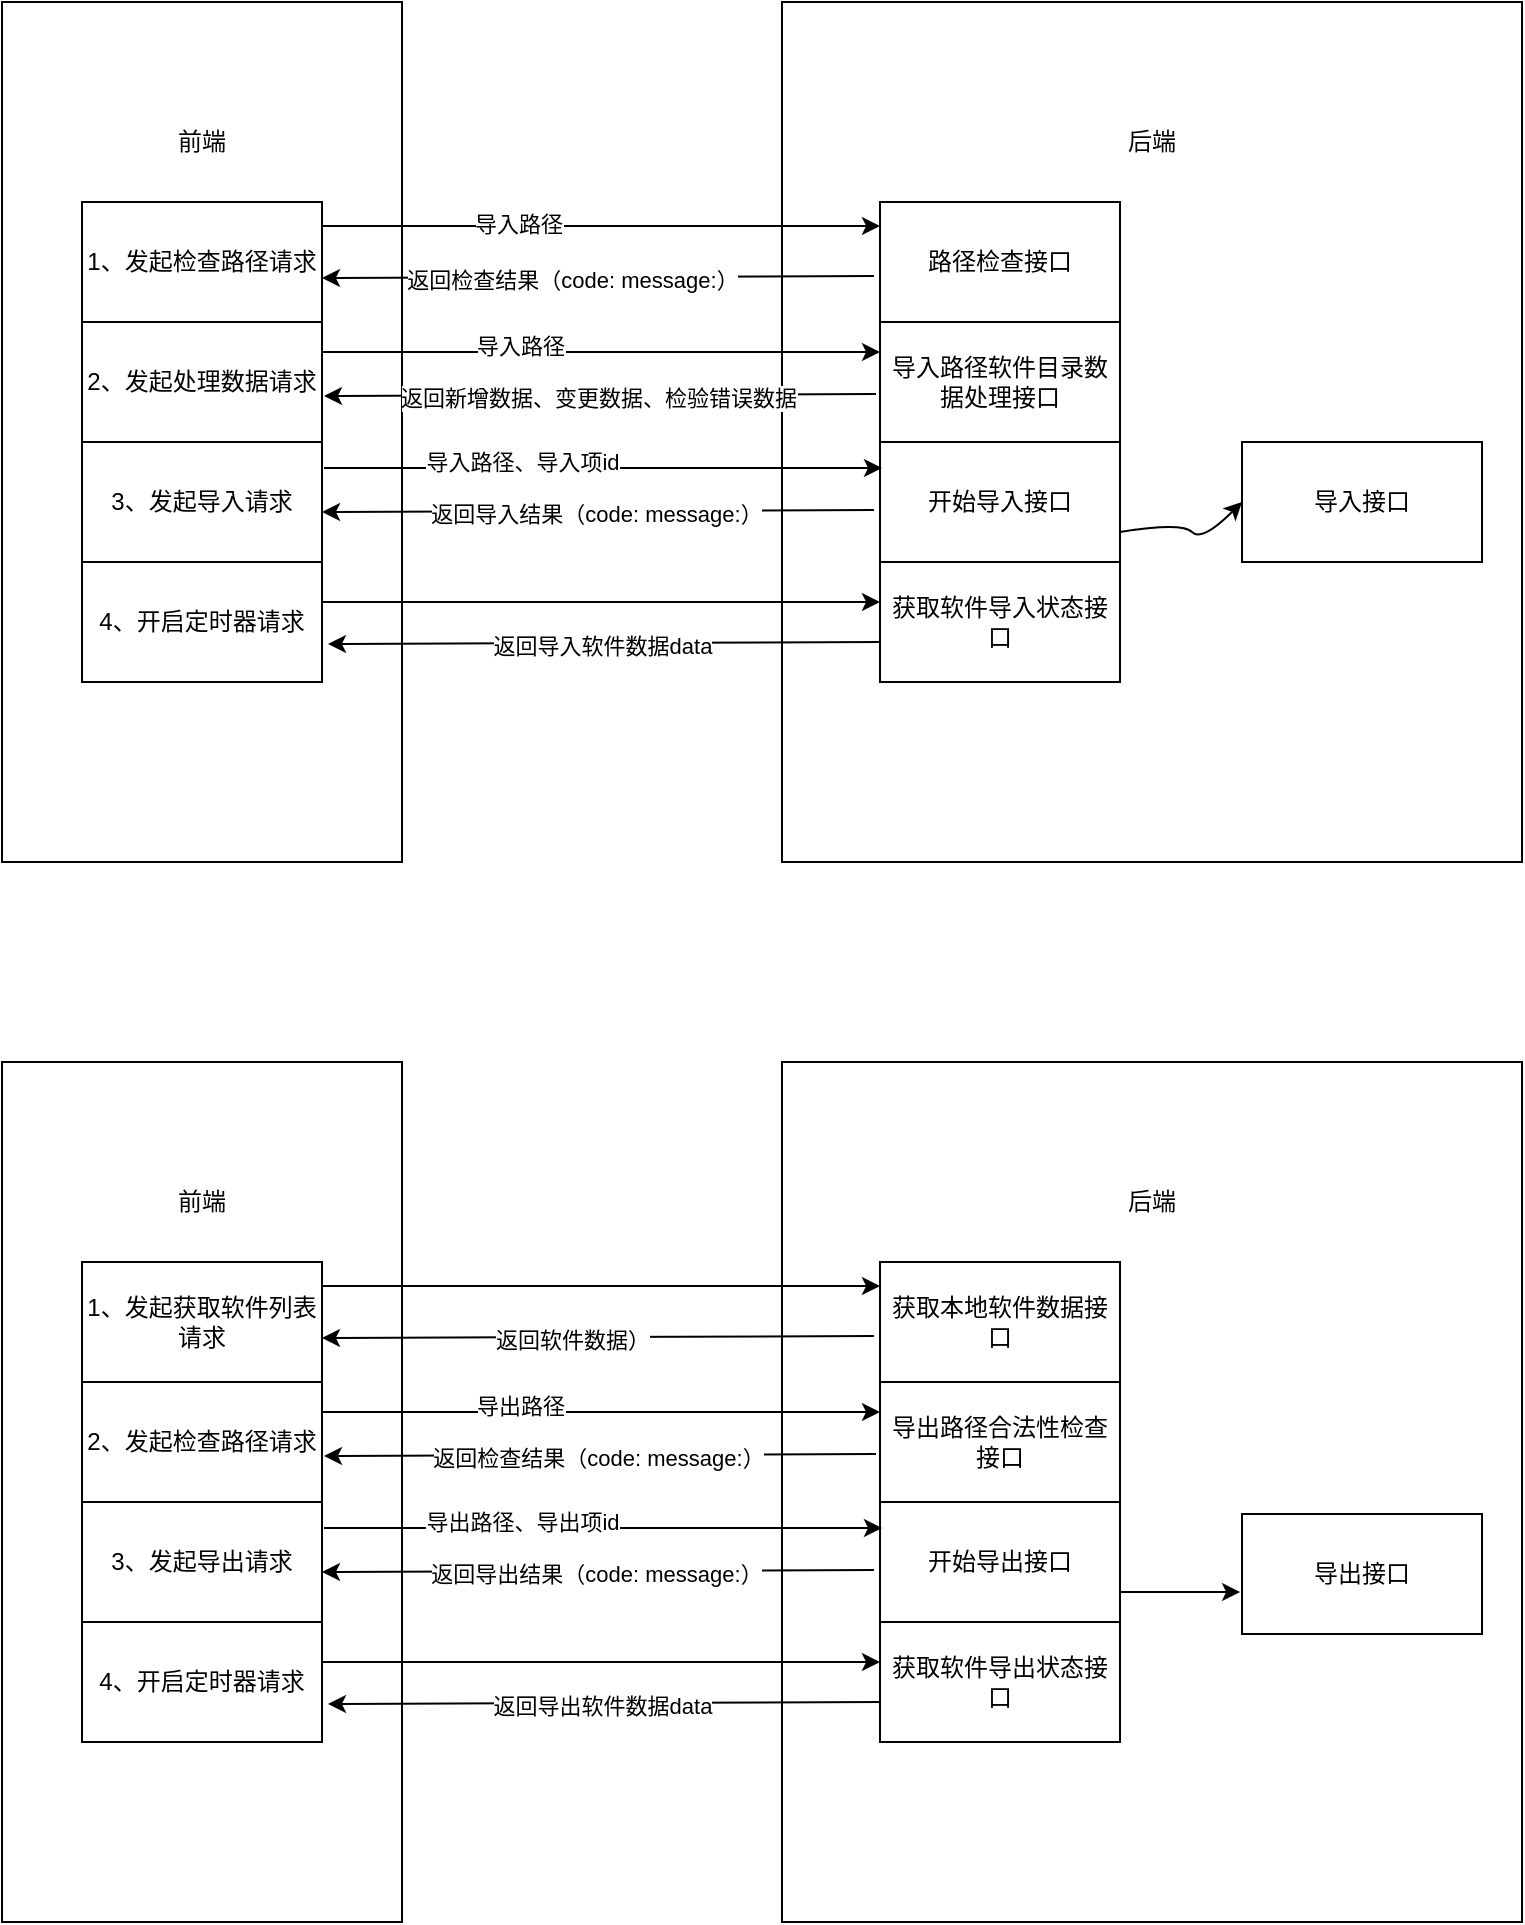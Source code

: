 <mxfile version="14.5.1" type="github">
  <diagram id="j63wtEEbTM9T6A4eodwg" name="Page-1">
    <mxGraphModel dx="942" dy="614" grid="1" gridSize="10" guides="1" tooltips="1" connect="1" arrows="1" fold="1" page="1" pageScale="1" pageWidth="827" pageHeight="1169" math="0" shadow="0">
      <root>
        <mxCell id="0" />
        <mxCell id="1" parent="0" />
        <mxCell id="3LgqNi5izFDMU0osC5SV-33" value="" style="rounded=0;whiteSpace=wrap;html=1;strokeColor=#000000;" parent="1" vertex="1">
          <mxGeometry x="450" y="10" width="370" height="430" as="geometry" />
        </mxCell>
        <mxCell id="3LgqNi5izFDMU0osC5SV-32" value="" style="rounded=0;whiteSpace=wrap;html=1;strokeColor=#000000;" parent="1" vertex="1">
          <mxGeometry x="60" y="10" width="200" height="430" as="geometry" />
        </mxCell>
        <mxCell id="3LgqNi5izFDMU0osC5SV-1" value="1、发起检查路径请求" style="rounded=0;whiteSpace=wrap;html=1;" parent="1" vertex="1">
          <mxGeometry x="100" y="110" width="120" height="60" as="geometry" />
        </mxCell>
        <mxCell id="3LgqNi5izFDMU0osC5SV-2" value="2、发起处理数据请求" style="rounded=0;whiteSpace=wrap;html=1;" parent="1" vertex="1">
          <mxGeometry x="100" y="170" width="120" height="60" as="geometry" />
        </mxCell>
        <mxCell id="3LgqNi5izFDMU0osC5SV-3" value="前端" style="text;html=1;strokeColor=none;fillColor=none;align=center;verticalAlign=middle;whiteSpace=wrap;rounded=0;" parent="1" vertex="1">
          <mxGeometry x="140" y="70" width="40" height="20" as="geometry" />
        </mxCell>
        <mxCell id="3LgqNi5izFDMU0osC5SV-4" value="3、发起导入请求" style="rounded=0;whiteSpace=wrap;html=1;" parent="1" vertex="1">
          <mxGeometry x="100" y="230" width="120" height="60" as="geometry" />
        </mxCell>
        <mxCell id="3LgqNi5izFDMU0osC5SV-5" value="路径检查接口" style="rounded=0;whiteSpace=wrap;html=1;" parent="1" vertex="1">
          <mxGeometry x="499" y="110" width="120" height="60" as="geometry" />
        </mxCell>
        <mxCell id="3LgqNi5izFDMU0osC5SV-7" value="后端" style="text;html=1;strokeColor=none;fillColor=none;align=center;verticalAlign=middle;whiteSpace=wrap;rounded=0;" parent="1" vertex="1">
          <mxGeometry x="615" y="70" width="40" height="20" as="geometry" />
        </mxCell>
        <mxCell id="3LgqNi5izFDMU0osC5SV-8" value="导入路径软件目录数据处理接口" style="rounded=0;whiteSpace=wrap;html=1;strokeColor=#000000;" parent="1" vertex="1">
          <mxGeometry x="499" y="170" width="120" height="60" as="geometry" />
        </mxCell>
        <mxCell id="3LgqNi5izFDMU0osC5SV-9" value="&lt;div&gt;开始导入接口&lt;/div&gt;" style="rounded=0;whiteSpace=wrap;html=1;strokeColor=#000000;" parent="1" vertex="1">
          <mxGeometry x="499" y="230" width="120" height="60" as="geometry" />
        </mxCell>
        <mxCell id="3LgqNi5izFDMU0osC5SV-10" value="" style="endArrow=classic;html=1;entryX=0;entryY=0.5;entryDx=0;entryDy=0;" parent="1" edge="1">
          <mxGeometry width="50" height="50" relative="1" as="geometry">
            <mxPoint x="220" y="122" as="sourcePoint" />
            <mxPoint x="499" y="122" as="targetPoint" />
            <Array as="points">
              <mxPoint x="359" y="122" />
            </Array>
          </mxGeometry>
        </mxCell>
        <mxCell id="3LgqNi5izFDMU0osC5SV-12" value="导入路径" style="edgeLabel;html=1;align=center;verticalAlign=middle;resizable=0;points=[];" parent="3LgqNi5izFDMU0osC5SV-10" vertex="1" connectable="0">
          <mxGeometry x="-0.3" y="1" relative="1" as="geometry">
            <mxPoint as="offset" />
          </mxGeometry>
        </mxCell>
        <mxCell id="3LgqNi5izFDMU0osC5SV-11" value="" style="endArrow=classic;html=1;entryX=1;entryY=0.633;entryDx=0;entryDy=0;entryPerimeter=0;" parent="1" target="3LgqNi5izFDMU0osC5SV-1" edge="1">
          <mxGeometry width="50" height="50" relative="1" as="geometry">
            <mxPoint x="496" y="147" as="sourcePoint" />
            <mxPoint x="257" y="147" as="targetPoint" />
          </mxGeometry>
        </mxCell>
        <mxCell id="3LgqNi5izFDMU0osC5SV-13" value="返回检查结果（code: message:）" style="edgeLabel;html=1;align=center;verticalAlign=middle;resizable=0;points=[];" parent="3LgqNi5izFDMU0osC5SV-11" vertex="1" connectable="0">
          <mxGeometry x="0.347" y="1" relative="1" as="geometry">
            <mxPoint x="35" as="offset" />
          </mxGeometry>
        </mxCell>
        <mxCell id="3LgqNi5izFDMU0osC5SV-14" value="" style="endArrow=classic;html=1;entryX=0;entryY=0.25;entryDx=0;entryDy=0;exitX=1;exitY=0.25;exitDx=0;exitDy=0;" parent="1" source="3LgqNi5izFDMU0osC5SV-2" target="3LgqNi5izFDMU0osC5SV-8" edge="1">
          <mxGeometry width="50" height="50" relative="1" as="geometry">
            <mxPoint x="420" y="290" as="sourcePoint" />
            <mxPoint x="470" y="240" as="targetPoint" />
          </mxGeometry>
        </mxCell>
        <mxCell id="3LgqNi5izFDMU0osC5SV-15" value="导入路径" style="edgeLabel;html=1;align=center;verticalAlign=middle;resizable=0;points=[];" parent="3LgqNi5izFDMU0osC5SV-14" vertex="1" connectable="0">
          <mxGeometry x="-0.326" y="3" relative="1" as="geometry">
            <mxPoint x="5" as="offset" />
          </mxGeometry>
        </mxCell>
        <mxCell id="3LgqNi5izFDMU0osC5SV-16" value="" style="endArrow=classic;html=1;entryX=1;entryY=0.633;entryDx=0;entryDy=0;entryPerimeter=0;" parent="1" edge="1">
          <mxGeometry width="50" height="50" relative="1" as="geometry">
            <mxPoint x="497" y="206" as="sourcePoint" />
            <mxPoint x="221" y="206.98" as="targetPoint" />
          </mxGeometry>
        </mxCell>
        <mxCell id="3LgqNi5izFDMU0osC5SV-17" value="返回新增数据、变更数据、检验错误数据" style="edgeLabel;html=1;align=center;verticalAlign=middle;resizable=0;points=[];" parent="3LgqNi5izFDMU0osC5SV-16" vertex="1" connectable="0">
          <mxGeometry x="0.347" y="1" relative="1" as="geometry">
            <mxPoint x="47" as="offset" />
          </mxGeometry>
        </mxCell>
        <mxCell id="3LgqNi5izFDMU0osC5SV-18" value="" style="endArrow=classic;html=1;entryX=0;entryY=0.25;entryDx=0;entryDy=0;exitX=1;exitY=0.25;exitDx=0;exitDy=0;" parent="1" edge="1">
          <mxGeometry width="50" height="50" relative="1" as="geometry">
            <mxPoint x="221" y="243" as="sourcePoint" />
            <mxPoint x="500" y="243" as="targetPoint" />
          </mxGeometry>
        </mxCell>
        <mxCell id="3LgqNi5izFDMU0osC5SV-19" value="导入路径、导入项id" style="edgeLabel;html=1;align=center;verticalAlign=middle;resizable=0;points=[];" parent="3LgqNi5izFDMU0osC5SV-18" vertex="1" connectable="0">
          <mxGeometry x="-0.326" y="3" relative="1" as="geometry">
            <mxPoint x="5" as="offset" />
          </mxGeometry>
        </mxCell>
        <mxCell id="3LgqNi5izFDMU0osC5SV-20" value="" style="endArrow=classic;html=1;entryX=1;entryY=0.633;entryDx=0;entryDy=0;entryPerimeter=0;" parent="1" edge="1">
          <mxGeometry width="50" height="50" relative="1" as="geometry">
            <mxPoint x="496" y="264" as="sourcePoint" />
            <mxPoint x="220" y="264.98" as="targetPoint" />
          </mxGeometry>
        </mxCell>
        <mxCell id="3LgqNi5izFDMU0osC5SV-21" value="返回导入结果（code: message:）" style="edgeLabel;html=1;align=center;verticalAlign=middle;resizable=0;points=[];" parent="3LgqNi5izFDMU0osC5SV-20" vertex="1" connectable="0">
          <mxGeometry x="0.347" y="1" relative="1" as="geometry">
            <mxPoint x="47" as="offset" />
          </mxGeometry>
        </mxCell>
        <mxCell id="3LgqNi5izFDMU0osC5SV-23" value="导入接口" style="rounded=0;whiteSpace=wrap;html=1;strokeColor=#000000;" parent="1" vertex="1">
          <mxGeometry x="680" y="230" width="120" height="60" as="geometry" />
        </mxCell>
        <mxCell id="3LgqNi5izFDMU0osC5SV-24" value="" style="curved=1;endArrow=classic;html=1;entryX=0;entryY=0.5;entryDx=0;entryDy=0;exitX=1;exitY=0.75;exitDx=0;exitDy=0;" parent="1" source="3LgqNi5izFDMU0osC5SV-9" target="3LgqNi5izFDMU0osC5SV-23" edge="1">
          <mxGeometry width="50" height="50" relative="1" as="geometry">
            <mxPoint x="710" y="290" as="sourcePoint" />
            <mxPoint x="700" y="310" as="targetPoint" />
            <Array as="points">
              <mxPoint x="650" y="270" />
              <mxPoint x="660" y="280" />
            </Array>
          </mxGeometry>
        </mxCell>
        <mxCell id="3LgqNi5izFDMU0osC5SV-25" value="4、开启定时器请求" style="rounded=0;whiteSpace=wrap;html=1;strokeColor=#000000;" parent="1" vertex="1">
          <mxGeometry x="100" y="290" width="120" height="60" as="geometry" />
        </mxCell>
        <mxCell id="3LgqNi5izFDMU0osC5SV-26" value="获取软件导入状态接口" style="rounded=0;whiteSpace=wrap;html=1;strokeColor=#000000;" parent="1" vertex="1">
          <mxGeometry x="499" y="290" width="120" height="60" as="geometry" />
        </mxCell>
        <mxCell id="3LgqNi5izFDMU0osC5SV-27" value="" style="endArrow=classic;html=1;entryX=0;entryY=0.25;entryDx=0;entryDy=0;exitX=1;exitY=0.25;exitDx=0;exitDy=0;" parent="1" edge="1">
          <mxGeometry width="50" height="50" relative="1" as="geometry">
            <mxPoint x="220" y="310" as="sourcePoint" />
            <mxPoint x="499" y="310" as="targetPoint" />
          </mxGeometry>
        </mxCell>
        <mxCell id="3LgqNi5izFDMU0osC5SV-29" value="" style="endArrow=classic;html=1;entryX=1;entryY=0.633;entryDx=0;entryDy=0;entryPerimeter=0;" parent="1" edge="1">
          <mxGeometry width="50" height="50" relative="1" as="geometry">
            <mxPoint x="499" y="330" as="sourcePoint" />
            <mxPoint x="223" y="330.98" as="targetPoint" />
          </mxGeometry>
        </mxCell>
        <mxCell id="3LgqNi5izFDMU0osC5SV-30" value="返回导入软件数据data" style="edgeLabel;html=1;align=center;verticalAlign=middle;resizable=0;points=[];" parent="3LgqNi5izFDMU0osC5SV-29" vertex="1" connectable="0">
          <mxGeometry x="0.347" y="1" relative="1" as="geometry">
            <mxPoint x="47" as="offset" />
          </mxGeometry>
        </mxCell>
        <mxCell id="c-eutI7b3GfY-tSonLv7-3" value="" style="rounded=0;whiteSpace=wrap;html=1;strokeColor=#000000;" vertex="1" parent="1">
          <mxGeometry x="450" y="540" width="370" height="430" as="geometry" />
        </mxCell>
        <mxCell id="c-eutI7b3GfY-tSonLv7-4" value="" style="rounded=0;whiteSpace=wrap;html=1;strokeColor=#000000;" vertex="1" parent="1">
          <mxGeometry x="60" y="540" width="200" height="430" as="geometry" />
        </mxCell>
        <mxCell id="c-eutI7b3GfY-tSonLv7-5" value="1、发起获取软件列表请求" style="rounded=0;whiteSpace=wrap;html=1;" vertex="1" parent="1">
          <mxGeometry x="100" y="640" width="120" height="60" as="geometry" />
        </mxCell>
        <mxCell id="c-eutI7b3GfY-tSonLv7-6" value="2、发起检查路径请求" style="rounded=0;whiteSpace=wrap;html=1;" vertex="1" parent="1">
          <mxGeometry x="100" y="700" width="120" height="60" as="geometry" />
        </mxCell>
        <mxCell id="c-eutI7b3GfY-tSonLv7-7" value="前端" style="text;html=1;strokeColor=none;fillColor=none;align=center;verticalAlign=middle;whiteSpace=wrap;rounded=0;" vertex="1" parent="1">
          <mxGeometry x="140" y="600" width="40" height="20" as="geometry" />
        </mxCell>
        <mxCell id="c-eutI7b3GfY-tSonLv7-8" value="3、发起导出请求" style="rounded=0;whiteSpace=wrap;html=1;" vertex="1" parent="1">
          <mxGeometry x="100" y="760" width="120" height="60" as="geometry" />
        </mxCell>
        <mxCell id="c-eutI7b3GfY-tSonLv7-9" value="获取本地软件数据接口" style="rounded=0;whiteSpace=wrap;html=1;" vertex="1" parent="1">
          <mxGeometry x="499" y="640" width="120" height="60" as="geometry" />
        </mxCell>
        <mxCell id="c-eutI7b3GfY-tSonLv7-10" value="后端" style="text;html=1;strokeColor=none;fillColor=none;align=center;verticalAlign=middle;whiteSpace=wrap;rounded=0;" vertex="1" parent="1">
          <mxGeometry x="615" y="600" width="40" height="20" as="geometry" />
        </mxCell>
        <mxCell id="c-eutI7b3GfY-tSonLv7-11" value="导出路径合法性检查接口" style="rounded=0;whiteSpace=wrap;html=1;strokeColor=#000000;" vertex="1" parent="1">
          <mxGeometry x="499" y="700" width="120" height="60" as="geometry" />
        </mxCell>
        <mxCell id="c-eutI7b3GfY-tSonLv7-12" value="&lt;div&gt;开始导出接口&lt;/div&gt;" style="rounded=0;whiteSpace=wrap;html=1;strokeColor=#000000;" vertex="1" parent="1">
          <mxGeometry x="499" y="760" width="120" height="60" as="geometry" />
        </mxCell>
        <mxCell id="c-eutI7b3GfY-tSonLv7-13" value="" style="endArrow=classic;html=1;entryX=0;entryY=0.5;entryDx=0;entryDy=0;" edge="1" parent="1">
          <mxGeometry width="50" height="50" relative="1" as="geometry">
            <mxPoint x="220" y="652" as="sourcePoint" />
            <mxPoint x="499" y="652" as="targetPoint" />
            <Array as="points">
              <mxPoint x="359" y="652" />
            </Array>
          </mxGeometry>
        </mxCell>
        <mxCell id="c-eutI7b3GfY-tSonLv7-15" value="" style="endArrow=classic;html=1;entryX=1;entryY=0.633;entryDx=0;entryDy=0;entryPerimeter=0;" edge="1" parent="1" target="c-eutI7b3GfY-tSonLv7-5">
          <mxGeometry width="50" height="50" relative="1" as="geometry">
            <mxPoint x="496" y="677" as="sourcePoint" />
            <mxPoint x="257" y="677" as="targetPoint" />
          </mxGeometry>
        </mxCell>
        <mxCell id="c-eutI7b3GfY-tSonLv7-16" value="返回软件数据）" style="edgeLabel;html=1;align=center;verticalAlign=middle;resizable=0;points=[];" vertex="1" connectable="0" parent="c-eutI7b3GfY-tSonLv7-15">
          <mxGeometry x="0.347" y="1" relative="1" as="geometry">
            <mxPoint x="35" as="offset" />
          </mxGeometry>
        </mxCell>
        <mxCell id="c-eutI7b3GfY-tSonLv7-17" value="" style="endArrow=classic;html=1;entryX=0;entryY=0.25;entryDx=0;entryDy=0;exitX=1;exitY=0.25;exitDx=0;exitDy=0;" edge="1" parent="1" source="c-eutI7b3GfY-tSonLv7-6" target="c-eutI7b3GfY-tSonLv7-11">
          <mxGeometry width="50" height="50" relative="1" as="geometry">
            <mxPoint x="420" y="820" as="sourcePoint" />
            <mxPoint x="470" y="770" as="targetPoint" />
          </mxGeometry>
        </mxCell>
        <mxCell id="c-eutI7b3GfY-tSonLv7-18" value="导出路径" style="edgeLabel;html=1;align=center;verticalAlign=middle;resizable=0;points=[];" vertex="1" connectable="0" parent="c-eutI7b3GfY-tSonLv7-17">
          <mxGeometry x="-0.326" y="3" relative="1" as="geometry">
            <mxPoint x="5" as="offset" />
          </mxGeometry>
        </mxCell>
        <mxCell id="c-eutI7b3GfY-tSonLv7-19" value="" style="endArrow=classic;html=1;entryX=1;entryY=0.633;entryDx=0;entryDy=0;entryPerimeter=0;" edge="1" parent="1">
          <mxGeometry width="50" height="50" relative="1" as="geometry">
            <mxPoint x="497" y="736" as="sourcePoint" />
            <mxPoint x="221" y="736.98" as="targetPoint" />
          </mxGeometry>
        </mxCell>
        <mxCell id="c-eutI7b3GfY-tSonLv7-20" value="返回检查结果（code: message:）" style="edgeLabel;html=1;align=center;verticalAlign=middle;resizable=0;points=[];" vertex="1" connectable="0" parent="c-eutI7b3GfY-tSonLv7-19">
          <mxGeometry x="0.347" y="1" relative="1" as="geometry">
            <mxPoint x="47" as="offset" />
          </mxGeometry>
        </mxCell>
        <mxCell id="c-eutI7b3GfY-tSonLv7-21" value="" style="endArrow=classic;html=1;entryX=0;entryY=0.25;entryDx=0;entryDy=0;exitX=1;exitY=0.25;exitDx=0;exitDy=0;" edge="1" parent="1">
          <mxGeometry width="50" height="50" relative="1" as="geometry">
            <mxPoint x="221" y="773" as="sourcePoint" />
            <mxPoint x="500" y="773" as="targetPoint" />
          </mxGeometry>
        </mxCell>
        <mxCell id="c-eutI7b3GfY-tSonLv7-22" value="导出路径、导出项id" style="edgeLabel;html=1;align=center;verticalAlign=middle;resizable=0;points=[];" vertex="1" connectable="0" parent="c-eutI7b3GfY-tSonLv7-21">
          <mxGeometry x="-0.326" y="3" relative="1" as="geometry">
            <mxPoint x="5" as="offset" />
          </mxGeometry>
        </mxCell>
        <mxCell id="c-eutI7b3GfY-tSonLv7-23" value="" style="endArrow=classic;html=1;entryX=1;entryY=0.633;entryDx=0;entryDy=0;entryPerimeter=0;" edge="1" parent="1">
          <mxGeometry width="50" height="50" relative="1" as="geometry">
            <mxPoint x="496" y="794" as="sourcePoint" />
            <mxPoint x="220" y="794.98" as="targetPoint" />
          </mxGeometry>
        </mxCell>
        <mxCell id="c-eutI7b3GfY-tSonLv7-24" value="返回导出结果（code: message:）" style="edgeLabel;html=1;align=center;verticalAlign=middle;resizable=0;points=[];" vertex="1" connectable="0" parent="c-eutI7b3GfY-tSonLv7-23">
          <mxGeometry x="0.347" y="1" relative="1" as="geometry">
            <mxPoint x="47" as="offset" />
          </mxGeometry>
        </mxCell>
        <mxCell id="c-eutI7b3GfY-tSonLv7-25" value="导出接口" style="rounded=0;whiteSpace=wrap;html=1;strokeColor=#000000;" vertex="1" parent="1">
          <mxGeometry x="680" y="766" width="120" height="60" as="geometry" />
        </mxCell>
        <mxCell id="c-eutI7b3GfY-tSonLv7-26" value="" style="curved=1;endArrow=classic;html=1;entryX=-0.008;entryY=0.65;entryDx=0;entryDy=0;exitX=1;exitY=0.75;exitDx=0;exitDy=0;entryPerimeter=0;" edge="1" parent="1" source="c-eutI7b3GfY-tSonLv7-12" target="c-eutI7b3GfY-tSonLv7-25">
          <mxGeometry width="50" height="50" relative="1" as="geometry">
            <mxPoint x="710" y="820" as="sourcePoint" />
            <mxPoint x="700" y="840" as="targetPoint" />
            <Array as="points" />
          </mxGeometry>
        </mxCell>
        <mxCell id="c-eutI7b3GfY-tSonLv7-27" value="4、开启定时器请求" style="rounded=0;whiteSpace=wrap;html=1;strokeColor=#000000;" vertex="1" parent="1">
          <mxGeometry x="100" y="820" width="120" height="60" as="geometry" />
        </mxCell>
        <mxCell id="c-eutI7b3GfY-tSonLv7-28" value="获取软件导出状态接口" style="rounded=0;whiteSpace=wrap;html=1;strokeColor=#000000;" vertex="1" parent="1">
          <mxGeometry x="499" y="820" width="120" height="60" as="geometry" />
        </mxCell>
        <mxCell id="c-eutI7b3GfY-tSonLv7-29" value="" style="endArrow=classic;html=1;entryX=0;entryY=0.25;entryDx=0;entryDy=0;exitX=1;exitY=0.25;exitDx=0;exitDy=0;" edge="1" parent="1">
          <mxGeometry width="50" height="50" relative="1" as="geometry">
            <mxPoint x="220" y="840" as="sourcePoint" />
            <mxPoint x="499" y="840" as="targetPoint" />
          </mxGeometry>
        </mxCell>
        <mxCell id="c-eutI7b3GfY-tSonLv7-30" value="" style="endArrow=classic;html=1;entryX=1;entryY=0.633;entryDx=0;entryDy=0;entryPerimeter=0;" edge="1" parent="1">
          <mxGeometry width="50" height="50" relative="1" as="geometry">
            <mxPoint x="499" y="860" as="sourcePoint" />
            <mxPoint x="223" y="860.98" as="targetPoint" />
          </mxGeometry>
        </mxCell>
        <mxCell id="c-eutI7b3GfY-tSonLv7-31" value="返回导出软件数据data" style="edgeLabel;html=1;align=center;verticalAlign=middle;resizable=0;points=[];" vertex="1" connectable="0" parent="c-eutI7b3GfY-tSonLv7-30">
          <mxGeometry x="0.347" y="1" relative="1" as="geometry">
            <mxPoint x="47" as="offset" />
          </mxGeometry>
        </mxCell>
      </root>
    </mxGraphModel>
  </diagram>
</mxfile>
